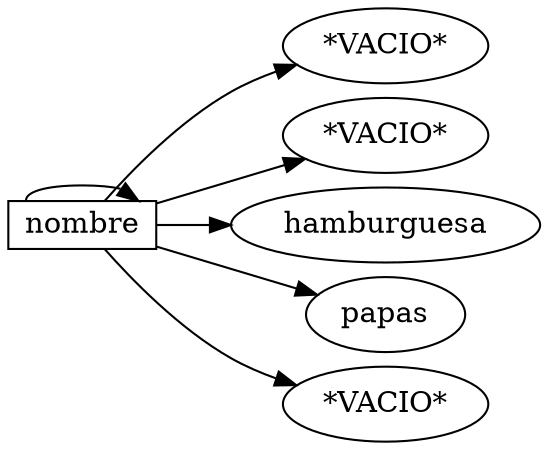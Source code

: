 digraph G {
     nodesep=.1;
     rankdir=LR;
     node0 -> node0;
     node0 [label="nombre", shape=record, height=.1];
     node0 -> node1;
     node1 [label="*VACIO*"];
     node0 -> node2;
     node2 [label="*VACIO*"];
     node0 -> node3;
     node3 [label="hamburguesa"];
     node0 -> node4;
     node4 [label="papas"];
     node0 -> node5;
     node5 [label="*VACIO*"];
}